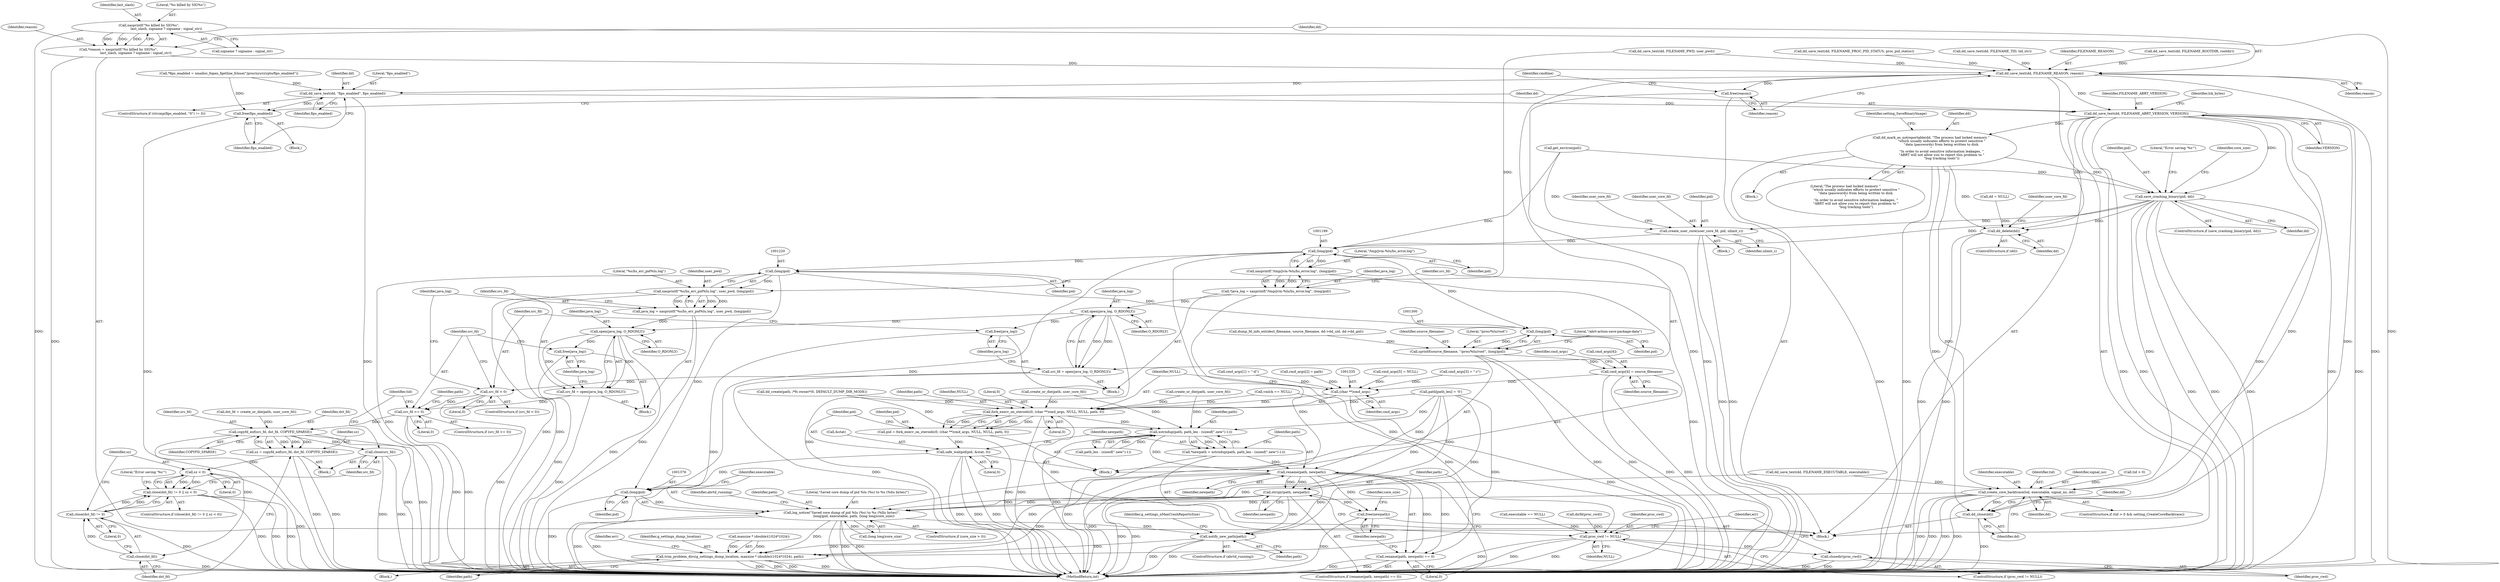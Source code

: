 digraph "0_abrt_3c1b60cfa62d39e5fff5a53a5bc53dae189e740e@API" {
"1001038" [label="(Call,xasprintf(\"%s killed by SIG%s\",\n                                 last_slash, signame ? signame : signal_str))"];
"1001036" [label="(Call,*reason = xasprintf(\"%s killed by SIG%s\",\n                                 last_slash, signame ? signame : signal_str))"];
"1001045" [label="(Call,dd_save_text(dd, FILENAME_REASON, reason))"];
"1001049" [label="(Call,free(reason))"];
"1001079" [label="(Call,dd_save_text(dd, \"fips_enabled\", fips_enabled))"];
"1001083" [label="(Call,free(fips_enabled))"];
"1001085" [label="(Call,dd_save_text(dd, FILENAME_ABRT_VERSION, VERSION))"];
"1001123" [label="(Call,dd_mark_as_notreportable(dd, \"The process had locked memory \"\n                    \"which usually indicates efforts to protect sensitive \"\n                    \"data (passwords) from being written to disk.\n\"\n                    \"In order to avoid sensitive information leakages, \"\n                    \"ABRT will not allow you to report this problem to \"\n                    \"bug tracking tools\"))"];
"1001130" [label="(Call,save_crashing_binary(pid, dd))"];
"1001184" [label="(Call,create_user_core(user_core_fd, pid, ulimit_c))"];
"1001198" [label="(Call,(long)pid)"];
"1001196" [label="(Call,xasprintf(\"/tmp/jvm-%lu/hs_error.log\", (long)pid))"];
"1001194" [label="(Call,*java_log = xasprintf(\"/tmp/jvm-%lu/hs_error.log\", (long)pid))"];
"1001204" [label="(Call,open(java_log, O_RDONLY))"];
"1001202" [label="(Call,src_fd = open(java_log, O_RDONLY))"];
"1001210" [label="(Call,src_fd < 0)"];
"1001230" [label="(Call,src_fd >= 0)"];
"1001248" [label="(Call,copyfd_eof(src_fd, dst_fd, COPYFD_SPARSE))"];
"1001246" [label="(Call,sz = copyfd_eof(src_fd, dst_fd, COPYFD_SPARSE))"];
"1001258" [label="(Call,sz < 0)"];
"1001253" [label="(Call,close(dst_fd) != 0 || sz < 0)"];
"1001255" [label="(Call,close(dst_fd))"];
"1001254" [label="(Call,close(dst_fd) != 0)"];
"1001266" [label="(Call,close(src_fd))"];
"1001207" [label="(Call,free(java_log))"];
"1001224" [label="(Call,open(java_log, O_RDONLY))"];
"1001222" [label="(Call,src_fd = open(java_log, O_RDONLY))"];
"1001227" [label="(Call,free(java_log))"];
"1001219" [label="(Call,(long)pid)"];
"1001216" [label="(Call,xasprintf(\"%s/hs_err_pid%lu.log\", user_pwd, (long)pid))"];
"1001214" [label="(Call,java_log = xasprintf(\"%s/hs_err_pid%lu.log\", user_pwd, (long)pid))"];
"1001299" [label="(Call,(long)pid)"];
"1001296" [label="(Call,sprintf(source_filename, \"/proc/%lu/root\", (long)pid))"];
"1001319" [label="(Call,cmd_args[4] = source_filename)"];
"1001334" [label="(Call,(char **)cmd_args)"];
"1001332" [label="(Call,fork_execv_on_steroids(0, (char **)cmd_args, NULL, NULL, path, 0))"];
"1001330" [label="(Call,pid = fork_execv_on_steroids(0, (char **)cmd_args, NULL, NULL, path, 0))"];
"1001342" [label="(Call,safe_waitpid(pid, &stat, 0))"];
"1001375" [label="(Call,(long)pid)"];
"1001373" [label="(Call,log_notice(\"Saved core dump of pid %lu (%s) to %s (%llu bytes)\",\n                       (long)pid, executable, path, (long long)core_size))"];
"1001385" [label="(Call,notify_new_path(path))"];
"1001403" [label="(Call,trim_problem_dirs(g_settings_dump_location, maxsize * (double)(1024*1024), path))"];
"1001350" [label="(Call,xstrndup(path, path_len - (sizeof(\".new\")-1)))"];
"1001348" [label="(Call,*newpath = xstrndup(path, path_len - (sizeof(\".new\")-1)))"];
"1001360" [label="(Call,rename(path, newpath))"];
"1001359" [label="(Call,rename(path, newpath) == 0)"];
"1001364" [label="(Call,strcpy(path, newpath))"];
"1001367" [label="(Call,free(newpath))"];
"1001438" [label="(Call,proc_cwd != NULL)"];
"1001441" [label="(Call,closedir(proc_cwd))"];
"1001274" [label="(Call,create_core_backtrace(tid, executable, signal_no, dd))"];
"1001279" [label="(Call,dd_close(dd))"];
"1001426" [label="(Call,dd_delete(dd))"];
"1001259" [label="(Identifier,sz)"];
"1001258" [label="(Call,sz < 0)"];
"1001352" [label="(Call,path_len - (sizeof(\".new\")-1))"];
"1001349" [label="(Identifier,newpath)"];
"1001303" [label="(Literal,\"/abrt-action-save-package-data\")"];
"1001212" [label="(Literal,0)"];
"1001331" [label="(Identifier,pid)"];
"1001378" [label="(Identifier,executable)"];
"1001232" [label="(Literal,0)"];
"1001284" [label="(Call,path[path_len] = '\0')"];
"1001197" [label="(Literal,\"/tmp/jvm-%lu/hs_error.log\")"];
"1001386" [label="(Identifier,path)"];
"1001362" [label="(Identifier,newpath)"];
"1001088" [label="(Identifier,VERSION)"];
"1001085" [label="(Call,dd_save_text(dd, FILENAME_ABRT_VERSION, VERSION))"];
"1001204" [label="(Call,open(java_log, O_RDONLY))"];
"1001123" [label="(Call,dd_mark_as_notreportable(dd, \"The process had locked memory \"\n                    \"which usually indicates efforts to protect sensitive \"\n                    \"data (passwords) from being written to disk.\n\"\n                    \"In order to avoid sensitive information leakages, \"\n                    \"ABRT will not allow you to report this problem to \"\n                    \"bug tracking tools\"))"];
"1001203" [label="(Identifier,src_fd)"];
"1001226" [label="(Identifier,O_RDONLY)"];
"1001083" [label="(Call,free(fips_enabled))"];
"1001231" [label="(Identifier,src_fd)"];
"1001248" [label="(Call,copyfd_eof(src_fd, dst_fd, COPYFD_SPARSE))"];
"1001192" [label="(Block,)"];
"1001271" [label="(Identifier,tid)"];
"1001257" [label="(Literal,0)"];
"1001223" [label="(Identifier,src_fd)"];
"1001340" [label="(Literal,0)"];
"1000992" [label="(Call,dd_save_text(dd, FILENAME_EXECUTABLE, executable))"];
"1001440" [label="(Identifier,NULL)"];
"1001129" [label="(ControlStructure,if (save_crashing_binary(pid, dd)))"];
"1001336" [label="(Identifier,cmd_args)"];
"1001426" [label="(Call,dd_delete(dd))"];
"1001320" [label="(Call,cmd_args[4])"];
"1001049" [label="(Call,free(reason))"];
"1001036" [label="(Call,*reason = xasprintf(\"%s killed by SIG%s\",\n                                 last_slash, signame ? signame : signal_str))"];
"1001281" [label="(Call,dd = NULL)"];
"1001187" [label="(Identifier,ulimit_c)"];
"1001045" [label="(Call,dd_save_text(dd, FILENAME_REASON, reason))"];
"1001087" [label="(Identifier,FILENAME_ABRT_VERSION)"];
"1001189" [label="(Identifier,user_core_fd)"];
"1001350" [label="(Call,xstrndup(path, path_len - (sizeof(\".new\")-1)))"];
"1001433" [label="(Call,dirfd(proc_cwd))"];
"1000883" [label="(Call,dump_fd_info_ext(dest_filename, source_filename, dd->dd_uid, dd->dd_gid))"];
"1001326" [label="(Identifier,cmd_args)"];
"1001125" [label="(Literal,\"The process had locked memory \"\n                    \"which usually indicates efforts to protect sensitive \"\n                    \"data (passwords) from being written to disk.\n\"\n                    \"In order to avoid sensitive information leakages, \"\n                    \"ABRT will not allow you to report this problem to \"\n                    \"bug tracking tools\")"];
"1001445" [label="(MethodReturn,int)"];
"1001439" [label="(Identifier,proc_cwd)"];
"1001037" [label="(Identifier,reason)"];
"1001010" [label="(Call,dd_save_text(dd, FILENAME_PWD, user_pwd))"];
"1001195" [label="(Identifier,java_log)"];
"1001079" [label="(Call,dd_save_text(dd, \"fips_enabled\", fips_enabled))"];
"1001251" [label="(Identifier,COPYFD_SPARSE)"];
"1001253" [label="(Call,close(dst_fd) != 0 || sz < 0)"];
"1001385" [label="(Call,notify_new_path(path))"];
"1001081" [label="(Literal,\"fips_enabled\")"];
"1001249" [label="(Identifier,src_fd)"];
"1000781" [label="(Block,)"];
"1001324" [label="(Call,cmd_args[5] = NULL)"];
"1001247" [label="(Identifier,sz)"];
"1001299" [label="(Call,(long)pid)"];
"1001066" [label="(Call,*fips_enabled = xmalloc_fopen_fgetline_fclose(\"/proc/sys/crypto/fips_enabled\"))"];
"1001384" [label="(Identifier,abrtd_running)"];
"1001389" [label="(Identifier,g_settings_nMaxCrashReportsSize)"];
"1001441" [label="(Call,closedir(proc_cwd))"];
"1001363" [label="(Literal,0)"];
"1001200" [label="(Identifier,pid)"];
"1001369" [label="(ControlStructure,if (core_size > 0))"];
"1001276" [label="(Identifier,executable)"];
"1001391" [label="(Block,)"];
"1001424" [label="(ControlStructure,if (dd))"];
"1001225" [label="(Identifier,java_log)"];
"1001038" [label="(Call,xasprintf(\"%s killed by SIG%s\",\n                                 last_slash, signame ? signame : signal_str))"];
"1001004" [label="(Call,dd_save_text(dd, FILENAME_PROC_PID_STATUS, proc_pid_status))"];
"1001216" [label="(Call,xasprintf(\"%s/hs_err_pid%lu.log\", user_pwd, (long)pid))"];
"1001233" [label="(Block,)"];
"1001236" [label="(Identifier,path)"];
"1001215" [label="(Identifier,java_log)"];
"1001267" [label="(Identifier,src_fd)"];
"1001295" [label="(Block,)"];
"1001210" [label="(Call,src_fd < 0)"];
"1001255" [label="(Call,close(dst_fd))"];
"1001016" [label="(Call,dd_save_text(dd, FILENAME_TID, tid_str))"];
"1001207" [label="(Call,free(java_log))"];
"1001275" [label="(Identifier,tid)"];
"1001148" [label="(Call,create_or_die(path, user_core_fd))"];
"1001040" [label="(Identifier,last_slash)"];
"1001131" [label="(Identifier,pid)"];
"1001246" [label="(Call,sz = copyfd_eof(src_fd, dst_fd, COPYFD_SPARSE))"];
"1001274" [label="(Call,create_core_backtrace(tid, executable, signal_no, dd))"];
"1001221" [label="(Identifier,pid)"];
"1001368" [label="(Identifier,newpath)"];
"1001050" [label="(Identifier,reason)"];
"1001296" [label="(Call,sprintf(source_filename, \"/proc/%lu/root\", (long)pid))"];
"1001256" [label="(Identifier,dst_fd)"];
"1001379" [label="(Identifier,path)"];
"1001412" [label="(Identifier,path)"];
"1001333" [label="(Literal,0)"];
"1001344" [label="(Call,&stat)"];
"1001254" [label="(Call,close(dst_fd) != 0)"];
"1001405" [label="(Call,maxsize * (double)(1024*1024))"];
"1001130" [label="(Call,save_crashing_binary(pid, dd))"];
"1001135" [label="(Literal,\"Error saving '%s'\")"];
"1001229" [label="(ControlStructure,if (src_fd >= 0))"];
"1001091" [label="(Identifier,lck_bytes)"];
"1001323" [label="(Identifier,source_filename)"];
"1001314" [label="(Call,cmd_args[3] = \"-r\")"];
"1001358" [label="(ControlStructure,if (rename(path, newpath) == 0))"];
"1001366" [label="(Identifier,newpath)"];
"1001214" [label="(Call,java_log = xasprintf(\"%s/hs_err_pid%lu.log\", user_pwd, (long)pid))"];
"1001444" [label="(Identifier,err)"];
"1001041" [label="(Call,signame ? signame : signal_str)"];
"1001240" [label="(Call,dst_fd = create_or_die(path, user_core_fd))"];
"1001252" [label="(ControlStructure,if (close(dst_fd) != 0 || sz < 0))"];
"1001218" [label="(Identifier,user_pwd)"];
"1001082" [label="(Identifier,fips_enabled)"];
"1001224" [label="(Call,open(java_log, O_RDONLY))"];
"1001208" [label="(Identifier,java_log)"];
"1001442" [label="(Identifier,proc_cwd)"];
"1001196" [label="(Call,xasprintf(\"/tmp/jvm-%lu/hs_error.log\", (long)pid))"];
"1001371" [label="(Identifier,core_size)"];
"1001427" [label="(Identifier,dd)"];
"1001430" [label="(Identifier,user_core_fd)"];
"1001211" [label="(Identifier,src_fd)"];
"1001438" [label="(Call,proc_cwd != NULL)"];
"1001403" [label="(Call,trim_problem_dirs(g_settings_dump_location, maxsize * (double)(1024*1024), path))"];
"1001084" [label="(Identifier,fips_enabled)"];
"1001343" [label="(Identifier,pid)"];
"1001242" [label="(Call,create_or_die(path, user_core_fd))"];
"1001184" [label="(Call,create_user_core(user_core_fd, pid, ulimit_c))"];
"1001338" [label="(Identifier,NULL)"];
"1001061" [label="(Call,get_environ(pid))"];
"1001127" [label="(Identifier,setting_SaveBinaryImage)"];
"1001048" [label="(Identifier,reason)"];
"1001194" [label="(Call,*java_log = xasprintf(\"/tmp/jvm-%lu/hs_error.log\", (long)pid))"];
"1001278" [label="(Identifier,dd)"];
"1001268" [label="(ControlStructure,if (tid > 0 && setting_CreateCoreBacktrace))"];
"1001282" [label="(Identifier,dd)"];
"1001230" [label="(Call,src_fd >= 0)"];
"1001304" [label="(Call,cmd_args[1] = \"-d\")"];
"1001213" [label="(Block,)"];
"1001334" [label="(Call,(char **)cmd_args)"];
"1001222" [label="(Call,src_fd = open(java_log, O_RDONLY))"];
"1001337" [label="(Identifier,NULL)"];
"1001383" [label="(ControlStructure,if (abrtd_running))"];
"1001183" [label="(Block,)"];
"1001260" [label="(Literal,0)"];
"1001185" [label="(Identifier,user_core_fd)"];
"1001279" [label="(Call,dd_close(dd))"];
"1001301" [label="(Identifier,pid)"];
"1001330" [label="(Call,pid = fork_execv_on_steroids(0, (char **)cmd_args, NULL, NULL, path, 0))"];
"1001414" [label="(Identifier,err)"];
"1001437" [label="(ControlStructure,if (proc_cwd != NULL))"];
"1001332" [label="(Call,fork_execv_on_steroids(0, (char **)cmd_args, NULL, NULL, path, 0))"];
"1001380" [label="(Call,(long long)core_size)"];
"1001046" [label="(Identifier,dd)"];
"1001047" [label="(Identifier,FILENAME_REASON)"];
"1001404" [label="(Identifier,g_settings_dump_location)"];
"1001365" [label="(Identifier,path)"];
"1001277" [label="(Identifier,signal_no)"];
"1001297" [label="(Identifier,source_filename)"];
"1001140" [label="(Identifier,core_size)"];
"1001228" [label="(Identifier,java_log)"];
"1001377" [label="(Identifier,pid)"];
"1001351" [label="(Identifier,path)"];
"1001319" [label="(Call,cmd_args[4] = source_filename)"];
"1001227" [label="(Call,free(java_log))"];
"1001039" [label="(Literal,\"%s killed by SIG%s\")"];
"1001073" [label="(ControlStructure,if (strcmp(fips_enabled, \"0\") != 0))"];
"1001375" [label="(Call,(long)pid)"];
"1001339" [label="(Identifier,path)"];
"1001219" [label="(Call,(long)pid)"];
"1001217" [label="(Literal,\"%s/hs_err_pid%lu.log\")"];
"1001270" [label="(Call,tid > 0)"];
"1001346" [label="(Literal,0)"];
"1001206" [label="(Identifier,O_RDONLY)"];
"1001132" [label="(Identifier,dd)"];
"1001080" [label="(Identifier,dd)"];
"1001186" [label="(Identifier,pid)"];
"1001202" [label="(Call,src_fd = open(java_log, O_RDONLY))"];
"1001100" [label="(Call,vmlck == NULL)"];
"1001361" [label="(Identifier,path)"];
"1001122" [label="(Block,)"];
"1001198" [label="(Call,(long)pid)"];
"1001280" [label="(Identifier,dd)"];
"1001348" [label="(Call,*newpath = xstrndup(path, path_len - (sizeof(\".new\")-1)))"];
"1001053" [label="(Identifier,cmdline)"];
"1001364" [label="(Call,strcpy(path, newpath))"];
"1001359" [label="(Call,rename(path, newpath) == 0)"];
"1000775" [label="(Call,dd_create(path, /*fs owner*/0, DEFAULT_DUMP_DIR_MODE))"];
"1000579" [label="(Call,executable == NULL)"];
"1001342" [label="(Call,safe_waitpid(pid, &stat, 0))"];
"1001209" [label="(ControlStructure,if (src_fd < 0))"];
"1001298" [label="(Literal,\"/proc/%lu/root\")"];
"1001373" [label="(Call,log_notice(\"Saved core dump of pid %lu (%s) to %s (%llu bytes)\",\n                       (long)pid, executable, path, (long long)core_size))"];
"1001374" [label="(Literal,\"Saved core dump of pid %lu (%s) to %s (%llu bytes)\")"];
"1001029" [label="(Call,dd_save_text(dd, FILENAME_ROOTDIR, rootdir))"];
"1001263" [label="(Literal,\"Error saving '%s'\")"];
"1001367" [label="(Call,free(newpath))"];
"1001124" [label="(Identifier,dd)"];
"1001266" [label="(Call,close(src_fd))"];
"1001205" [label="(Identifier,java_log)"];
"1001309" [label="(Call,cmd_args[2] = path)"];
"1001086" [label="(Identifier,dd)"];
"1001360" [label="(Call,rename(path, newpath))"];
"1001072" [label="(Block,)"];
"1001250" [label="(Identifier,dst_fd)"];
"1001038" -> "1001036"  [label="AST: "];
"1001038" -> "1001041"  [label="CFG: "];
"1001039" -> "1001038"  [label="AST: "];
"1001040" -> "1001038"  [label="AST: "];
"1001041" -> "1001038"  [label="AST: "];
"1001036" -> "1001038"  [label="CFG: "];
"1001038" -> "1001445"  [label="DDG: "];
"1001038" -> "1001445"  [label="DDG: "];
"1001038" -> "1001036"  [label="DDG: "];
"1001038" -> "1001036"  [label="DDG: "];
"1001038" -> "1001036"  [label="DDG: "];
"1001036" -> "1000781"  [label="AST: "];
"1001037" -> "1001036"  [label="AST: "];
"1001046" -> "1001036"  [label="CFG: "];
"1001036" -> "1001445"  [label="DDG: "];
"1001036" -> "1001045"  [label="DDG: "];
"1001045" -> "1000781"  [label="AST: "];
"1001045" -> "1001048"  [label="CFG: "];
"1001046" -> "1001045"  [label="AST: "];
"1001047" -> "1001045"  [label="AST: "];
"1001048" -> "1001045"  [label="AST: "];
"1001050" -> "1001045"  [label="CFG: "];
"1001045" -> "1001445"  [label="DDG: "];
"1001045" -> "1001445"  [label="DDG: "];
"1001029" -> "1001045"  [label="DDG: "];
"1001010" -> "1001045"  [label="DDG: "];
"1001004" -> "1001045"  [label="DDG: "];
"1001016" -> "1001045"  [label="DDG: "];
"1001045" -> "1001049"  [label="DDG: "];
"1001045" -> "1001079"  [label="DDG: "];
"1001045" -> "1001085"  [label="DDG: "];
"1001049" -> "1000781"  [label="AST: "];
"1001049" -> "1001050"  [label="CFG: "];
"1001050" -> "1001049"  [label="AST: "];
"1001053" -> "1001049"  [label="CFG: "];
"1001049" -> "1001445"  [label="DDG: "];
"1001079" -> "1001073"  [label="AST: "];
"1001079" -> "1001082"  [label="CFG: "];
"1001080" -> "1001079"  [label="AST: "];
"1001081" -> "1001079"  [label="AST: "];
"1001082" -> "1001079"  [label="AST: "];
"1001084" -> "1001079"  [label="CFG: "];
"1001079" -> "1001445"  [label="DDG: "];
"1001066" -> "1001079"  [label="DDG: "];
"1001079" -> "1001083"  [label="DDG: "];
"1001079" -> "1001085"  [label="DDG: "];
"1001083" -> "1001072"  [label="AST: "];
"1001083" -> "1001084"  [label="CFG: "];
"1001084" -> "1001083"  [label="AST: "];
"1001086" -> "1001083"  [label="CFG: "];
"1001083" -> "1001445"  [label="DDG: "];
"1001066" -> "1001083"  [label="DDG: "];
"1001085" -> "1000781"  [label="AST: "];
"1001085" -> "1001088"  [label="CFG: "];
"1001086" -> "1001085"  [label="AST: "];
"1001087" -> "1001085"  [label="AST: "];
"1001088" -> "1001085"  [label="AST: "];
"1001091" -> "1001085"  [label="CFG: "];
"1001085" -> "1001445"  [label="DDG: "];
"1001085" -> "1001445"  [label="DDG: "];
"1001085" -> "1001445"  [label="DDG: "];
"1001085" -> "1001445"  [label="DDG: "];
"1001085" -> "1001123"  [label="DDG: "];
"1001085" -> "1001130"  [label="DDG: "];
"1001085" -> "1001274"  [label="DDG: "];
"1001085" -> "1001279"  [label="DDG: "];
"1001085" -> "1001426"  [label="DDG: "];
"1001123" -> "1001122"  [label="AST: "];
"1001123" -> "1001125"  [label="CFG: "];
"1001124" -> "1001123"  [label="AST: "];
"1001125" -> "1001123"  [label="AST: "];
"1001127" -> "1001123"  [label="CFG: "];
"1001123" -> "1001445"  [label="DDG: "];
"1001123" -> "1001445"  [label="DDG: "];
"1001123" -> "1001130"  [label="DDG: "];
"1001123" -> "1001274"  [label="DDG: "];
"1001123" -> "1001279"  [label="DDG: "];
"1001123" -> "1001426"  [label="DDG: "];
"1001130" -> "1001129"  [label="AST: "];
"1001130" -> "1001132"  [label="CFG: "];
"1001131" -> "1001130"  [label="AST: "];
"1001132" -> "1001130"  [label="AST: "];
"1001135" -> "1001130"  [label="CFG: "];
"1001140" -> "1001130"  [label="CFG: "];
"1001130" -> "1001445"  [label="DDG: "];
"1001130" -> "1001445"  [label="DDG: "];
"1001130" -> "1001445"  [label="DDG: "];
"1001061" -> "1001130"  [label="DDG: "];
"1001130" -> "1001184"  [label="DDG: "];
"1001130" -> "1001198"  [label="DDG: "];
"1001130" -> "1001274"  [label="DDG: "];
"1001130" -> "1001279"  [label="DDG: "];
"1001130" -> "1001426"  [label="DDG: "];
"1001184" -> "1001183"  [label="AST: "];
"1001184" -> "1001187"  [label="CFG: "];
"1001185" -> "1001184"  [label="AST: "];
"1001186" -> "1001184"  [label="AST: "];
"1001187" -> "1001184"  [label="AST: "];
"1001189" -> "1001184"  [label="CFG: "];
"1001184" -> "1001445"  [label="DDG: "];
"1001184" -> "1001445"  [label="DDG: "];
"1001061" -> "1001184"  [label="DDG: "];
"1001184" -> "1001198"  [label="DDG: "];
"1001198" -> "1001196"  [label="AST: "];
"1001198" -> "1001200"  [label="CFG: "];
"1001199" -> "1001198"  [label="AST: "];
"1001200" -> "1001198"  [label="AST: "];
"1001196" -> "1001198"  [label="CFG: "];
"1001198" -> "1001445"  [label="DDG: "];
"1001198" -> "1001196"  [label="DDG: "];
"1001061" -> "1001198"  [label="DDG: "];
"1001198" -> "1001219"  [label="DDG: "];
"1001198" -> "1001299"  [label="DDG: "];
"1001198" -> "1001375"  [label="DDG: "];
"1001196" -> "1001194"  [label="AST: "];
"1001197" -> "1001196"  [label="AST: "];
"1001194" -> "1001196"  [label="CFG: "];
"1001196" -> "1001445"  [label="DDG: "];
"1001196" -> "1001194"  [label="DDG: "];
"1001196" -> "1001194"  [label="DDG: "];
"1001194" -> "1001192"  [label="AST: "];
"1001195" -> "1001194"  [label="AST: "];
"1001203" -> "1001194"  [label="CFG: "];
"1001194" -> "1001445"  [label="DDG: "];
"1001194" -> "1001204"  [label="DDG: "];
"1001204" -> "1001202"  [label="AST: "];
"1001204" -> "1001206"  [label="CFG: "];
"1001205" -> "1001204"  [label="AST: "];
"1001206" -> "1001204"  [label="AST: "];
"1001202" -> "1001204"  [label="CFG: "];
"1001204" -> "1001445"  [label="DDG: "];
"1001204" -> "1001202"  [label="DDG: "];
"1001204" -> "1001202"  [label="DDG: "];
"1001204" -> "1001207"  [label="DDG: "];
"1001204" -> "1001224"  [label="DDG: "];
"1001202" -> "1001192"  [label="AST: "];
"1001203" -> "1001202"  [label="AST: "];
"1001208" -> "1001202"  [label="CFG: "];
"1001202" -> "1001445"  [label="DDG: "];
"1001202" -> "1001210"  [label="DDG: "];
"1001210" -> "1001209"  [label="AST: "];
"1001210" -> "1001212"  [label="CFG: "];
"1001211" -> "1001210"  [label="AST: "];
"1001212" -> "1001210"  [label="AST: "];
"1001215" -> "1001210"  [label="CFG: "];
"1001231" -> "1001210"  [label="CFG: "];
"1001210" -> "1001445"  [label="DDG: "];
"1001210" -> "1001230"  [label="DDG: "];
"1001230" -> "1001229"  [label="AST: "];
"1001230" -> "1001232"  [label="CFG: "];
"1001231" -> "1001230"  [label="AST: "];
"1001232" -> "1001230"  [label="AST: "];
"1001236" -> "1001230"  [label="CFG: "];
"1001271" -> "1001230"  [label="CFG: "];
"1001230" -> "1001445"  [label="DDG: "];
"1001230" -> "1001445"  [label="DDG: "];
"1001222" -> "1001230"  [label="DDG: "];
"1001230" -> "1001248"  [label="DDG: "];
"1001248" -> "1001246"  [label="AST: "];
"1001248" -> "1001251"  [label="CFG: "];
"1001249" -> "1001248"  [label="AST: "];
"1001250" -> "1001248"  [label="AST: "];
"1001251" -> "1001248"  [label="AST: "];
"1001246" -> "1001248"  [label="CFG: "];
"1001248" -> "1001445"  [label="DDG: "];
"1001248" -> "1001445"  [label="DDG: "];
"1001248" -> "1001246"  [label="DDG: "];
"1001248" -> "1001246"  [label="DDG: "];
"1001248" -> "1001246"  [label="DDG: "];
"1001240" -> "1001248"  [label="DDG: "];
"1001248" -> "1001255"  [label="DDG: "];
"1001248" -> "1001266"  [label="DDG: "];
"1001246" -> "1001233"  [label="AST: "];
"1001247" -> "1001246"  [label="AST: "];
"1001256" -> "1001246"  [label="CFG: "];
"1001246" -> "1001445"  [label="DDG: "];
"1001246" -> "1001445"  [label="DDG: "];
"1001246" -> "1001258"  [label="DDG: "];
"1001258" -> "1001253"  [label="AST: "];
"1001258" -> "1001260"  [label="CFG: "];
"1001259" -> "1001258"  [label="AST: "];
"1001260" -> "1001258"  [label="AST: "];
"1001253" -> "1001258"  [label="CFG: "];
"1001258" -> "1001445"  [label="DDG: "];
"1001258" -> "1001253"  [label="DDG: "];
"1001258" -> "1001253"  [label="DDG: "];
"1001253" -> "1001252"  [label="AST: "];
"1001253" -> "1001254"  [label="CFG: "];
"1001254" -> "1001253"  [label="AST: "];
"1001263" -> "1001253"  [label="CFG: "];
"1001267" -> "1001253"  [label="CFG: "];
"1001253" -> "1001445"  [label="DDG: "];
"1001253" -> "1001445"  [label="DDG: "];
"1001253" -> "1001445"  [label="DDG: "];
"1001254" -> "1001253"  [label="DDG: "];
"1001254" -> "1001253"  [label="DDG: "];
"1001255" -> "1001254"  [label="AST: "];
"1001255" -> "1001256"  [label="CFG: "];
"1001256" -> "1001255"  [label="AST: "];
"1001257" -> "1001255"  [label="CFG: "];
"1001255" -> "1001445"  [label="DDG: "];
"1001255" -> "1001254"  [label="DDG: "];
"1001254" -> "1001257"  [label="CFG: "];
"1001257" -> "1001254"  [label="AST: "];
"1001259" -> "1001254"  [label="CFG: "];
"1001254" -> "1001445"  [label="DDG: "];
"1001266" -> "1001233"  [label="AST: "];
"1001266" -> "1001267"  [label="CFG: "];
"1001267" -> "1001266"  [label="AST: "];
"1001271" -> "1001266"  [label="CFG: "];
"1001266" -> "1001445"  [label="DDG: "];
"1001266" -> "1001445"  [label="DDG: "];
"1001207" -> "1001192"  [label="AST: "];
"1001207" -> "1001208"  [label="CFG: "];
"1001208" -> "1001207"  [label="AST: "];
"1001211" -> "1001207"  [label="CFG: "];
"1001207" -> "1001445"  [label="DDG: "];
"1001224" -> "1001222"  [label="AST: "];
"1001224" -> "1001226"  [label="CFG: "];
"1001225" -> "1001224"  [label="AST: "];
"1001226" -> "1001224"  [label="AST: "];
"1001222" -> "1001224"  [label="CFG: "];
"1001224" -> "1001445"  [label="DDG: "];
"1001224" -> "1001222"  [label="DDG: "];
"1001224" -> "1001222"  [label="DDG: "];
"1001214" -> "1001224"  [label="DDG: "];
"1001224" -> "1001227"  [label="DDG: "];
"1001222" -> "1001213"  [label="AST: "];
"1001223" -> "1001222"  [label="AST: "];
"1001228" -> "1001222"  [label="CFG: "];
"1001222" -> "1001445"  [label="DDG: "];
"1001227" -> "1001213"  [label="AST: "];
"1001227" -> "1001228"  [label="CFG: "];
"1001228" -> "1001227"  [label="AST: "];
"1001231" -> "1001227"  [label="CFG: "];
"1001227" -> "1001445"  [label="DDG: "];
"1001219" -> "1001216"  [label="AST: "];
"1001219" -> "1001221"  [label="CFG: "];
"1001220" -> "1001219"  [label="AST: "];
"1001221" -> "1001219"  [label="AST: "];
"1001216" -> "1001219"  [label="CFG: "];
"1001219" -> "1001445"  [label="DDG: "];
"1001219" -> "1001216"  [label="DDG: "];
"1001219" -> "1001299"  [label="DDG: "];
"1001219" -> "1001375"  [label="DDG: "];
"1001216" -> "1001214"  [label="AST: "];
"1001217" -> "1001216"  [label="AST: "];
"1001218" -> "1001216"  [label="AST: "];
"1001214" -> "1001216"  [label="CFG: "];
"1001216" -> "1001445"  [label="DDG: "];
"1001216" -> "1001445"  [label="DDG: "];
"1001216" -> "1001214"  [label="DDG: "];
"1001216" -> "1001214"  [label="DDG: "];
"1001216" -> "1001214"  [label="DDG: "];
"1001010" -> "1001216"  [label="DDG: "];
"1001214" -> "1001213"  [label="AST: "];
"1001215" -> "1001214"  [label="AST: "];
"1001223" -> "1001214"  [label="CFG: "];
"1001214" -> "1001445"  [label="DDG: "];
"1001299" -> "1001296"  [label="AST: "];
"1001299" -> "1001301"  [label="CFG: "];
"1001300" -> "1001299"  [label="AST: "];
"1001301" -> "1001299"  [label="AST: "];
"1001296" -> "1001299"  [label="CFG: "];
"1001299" -> "1001296"  [label="DDG: "];
"1001296" -> "1001295"  [label="AST: "];
"1001297" -> "1001296"  [label="AST: "];
"1001298" -> "1001296"  [label="AST: "];
"1001303" -> "1001296"  [label="CFG: "];
"1001296" -> "1001445"  [label="DDG: "];
"1001296" -> "1001445"  [label="DDG: "];
"1000883" -> "1001296"  [label="DDG: "];
"1001296" -> "1001319"  [label="DDG: "];
"1001319" -> "1001295"  [label="AST: "];
"1001319" -> "1001323"  [label="CFG: "];
"1001320" -> "1001319"  [label="AST: "];
"1001323" -> "1001319"  [label="AST: "];
"1001326" -> "1001319"  [label="CFG: "];
"1001319" -> "1001445"  [label="DDG: "];
"1001319" -> "1001445"  [label="DDG: "];
"1001319" -> "1001334"  [label="DDG: "];
"1001334" -> "1001332"  [label="AST: "];
"1001334" -> "1001336"  [label="CFG: "];
"1001335" -> "1001334"  [label="AST: "];
"1001336" -> "1001334"  [label="AST: "];
"1001337" -> "1001334"  [label="CFG: "];
"1001334" -> "1001445"  [label="DDG: "];
"1001334" -> "1001332"  [label="DDG: "];
"1001314" -> "1001334"  [label="DDG: "];
"1001309" -> "1001334"  [label="DDG: "];
"1001304" -> "1001334"  [label="DDG: "];
"1001324" -> "1001334"  [label="DDG: "];
"1001332" -> "1001330"  [label="AST: "];
"1001332" -> "1001340"  [label="CFG: "];
"1001333" -> "1001332"  [label="AST: "];
"1001337" -> "1001332"  [label="AST: "];
"1001338" -> "1001332"  [label="AST: "];
"1001339" -> "1001332"  [label="AST: "];
"1001340" -> "1001332"  [label="AST: "];
"1001330" -> "1001332"  [label="CFG: "];
"1001332" -> "1001445"  [label="DDG: "];
"1001332" -> "1001330"  [label="DDG: "];
"1001332" -> "1001330"  [label="DDG: "];
"1001332" -> "1001330"  [label="DDG: "];
"1001332" -> "1001330"  [label="DDG: "];
"1001100" -> "1001332"  [label="DDG: "];
"1001284" -> "1001332"  [label="DDG: "];
"1000775" -> "1001332"  [label="DDG: "];
"1001242" -> "1001332"  [label="DDG: "];
"1001148" -> "1001332"  [label="DDG: "];
"1001332" -> "1001350"  [label="DDG: "];
"1001332" -> "1001438"  [label="DDG: "];
"1001330" -> "1001295"  [label="AST: "];
"1001331" -> "1001330"  [label="AST: "];
"1001343" -> "1001330"  [label="CFG: "];
"1001330" -> "1001445"  [label="DDG: "];
"1001330" -> "1001342"  [label="DDG: "];
"1001342" -> "1001295"  [label="AST: "];
"1001342" -> "1001346"  [label="CFG: "];
"1001343" -> "1001342"  [label="AST: "];
"1001344" -> "1001342"  [label="AST: "];
"1001346" -> "1001342"  [label="AST: "];
"1001349" -> "1001342"  [label="CFG: "];
"1001342" -> "1001445"  [label="DDG: "];
"1001342" -> "1001445"  [label="DDG: "];
"1001342" -> "1001445"  [label="DDG: "];
"1001342" -> "1001375"  [label="DDG: "];
"1001375" -> "1001373"  [label="AST: "];
"1001375" -> "1001377"  [label="CFG: "];
"1001376" -> "1001375"  [label="AST: "];
"1001377" -> "1001375"  [label="AST: "];
"1001378" -> "1001375"  [label="CFG: "];
"1001375" -> "1001445"  [label="DDG: "];
"1001375" -> "1001373"  [label="DDG: "];
"1001373" -> "1001369"  [label="AST: "];
"1001373" -> "1001380"  [label="CFG: "];
"1001374" -> "1001373"  [label="AST: "];
"1001378" -> "1001373"  [label="AST: "];
"1001379" -> "1001373"  [label="AST: "];
"1001380" -> "1001373"  [label="AST: "];
"1001384" -> "1001373"  [label="CFG: "];
"1001373" -> "1001445"  [label="DDG: "];
"1001373" -> "1001445"  [label="DDG: "];
"1001373" -> "1001445"  [label="DDG: "];
"1001373" -> "1001445"  [label="DDG: "];
"1001373" -> "1001445"  [label="DDG: "];
"1001274" -> "1001373"  [label="DDG: "];
"1000992" -> "1001373"  [label="DDG: "];
"1001284" -> "1001373"  [label="DDG: "];
"1001364" -> "1001373"  [label="DDG: "];
"1001360" -> "1001373"  [label="DDG: "];
"1001380" -> "1001373"  [label="DDG: "];
"1001373" -> "1001385"  [label="DDG: "];
"1001373" -> "1001403"  [label="DDG: "];
"1001385" -> "1001383"  [label="AST: "];
"1001385" -> "1001386"  [label="CFG: "];
"1001386" -> "1001385"  [label="AST: "];
"1001389" -> "1001385"  [label="CFG: "];
"1001385" -> "1001445"  [label="DDG: "];
"1001385" -> "1001445"  [label="DDG: "];
"1001284" -> "1001385"  [label="DDG: "];
"1001364" -> "1001385"  [label="DDG: "];
"1001360" -> "1001385"  [label="DDG: "];
"1001385" -> "1001403"  [label="DDG: "];
"1001403" -> "1001391"  [label="AST: "];
"1001403" -> "1001412"  [label="CFG: "];
"1001404" -> "1001403"  [label="AST: "];
"1001405" -> "1001403"  [label="AST: "];
"1001412" -> "1001403"  [label="AST: "];
"1001414" -> "1001403"  [label="CFG: "];
"1001403" -> "1001445"  [label="DDG: "];
"1001403" -> "1001445"  [label="DDG: "];
"1001403" -> "1001445"  [label="DDG: "];
"1001403" -> "1001445"  [label="DDG: "];
"1001405" -> "1001403"  [label="DDG: "];
"1001405" -> "1001403"  [label="DDG: "];
"1001284" -> "1001403"  [label="DDG: "];
"1001364" -> "1001403"  [label="DDG: "];
"1001360" -> "1001403"  [label="DDG: "];
"1001350" -> "1001348"  [label="AST: "];
"1001350" -> "1001352"  [label="CFG: "];
"1001351" -> "1001350"  [label="AST: "];
"1001352" -> "1001350"  [label="AST: "];
"1001348" -> "1001350"  [label="CFG: "];
"1001350" -> "1001445"  [label="DDG: "];
"1001350" -> "1001348"  [label="DDG: "];
"1001350" -> "1001348"  [label="DDG: "];
"1000775" -> "1001350"  [label="DDG: "];
"1001242" -> "1001350"  [label="DDG: "];
"1001284" -> "1001350"  [label="DDG: "];
"1001148" -> "1001350"  [label="DDG: "];
"1001352" -> "1001350"  [label="DDG: "];
"1001352" -> "1001350"  [label="DDG: "];
"1001350" -> "1001360"  [label="DDG: "];
"1001348" -> "1000781"  [label="AST: "];
"1001349" -> "1001348"  [label="AST: "];
"1001361" -> "1001348"  [label="CFG: "];
"1001348" -> "1001445"  [label="DDG: "];
"1001348" -> "1001360"  [label="DDG: "];
"1001360" -> "1001359"  [label="AST: "];
"1001360" -> "1001362"  [label="CFG: "];
"1001361" -> "1001360"  [label="AST: "];
"1001362" -> "1001360"  [label="AST: "];
"1001363" -> "1001360"  [label="CFG: "];
"1001360" -> "1001445"  [label="DDG: "];
"1001360" -> "1001359"  [label="DDG: "];
"1001360" -> "1001359"  [label="DDG: "];
"1001284" -> "1001360"  [label="DDG: "];
"1001360" -> "1001364"  [label="DDG: "];
"1001360" -> "1001364"  [label="DDG: "];
"1001360" -> "1001367"  [label="DDG: "];
"1001359" -> "1001358"  [label="AST: "];
"1001359" -> "1001363"  [label="CFG: "];
"1001363" -> "1001359"  [label="AST: "];
"1001365" -> "1001359"  [label="CFG: "];
"1001368" -> "1001359"  [label="CFG: "];
"1001359" -> "1001445"  [label="DDG: "];
"1001359" -> "1001445"  [label="DDG: "];
"1001364" -> "1001358"  [label="AST: "];
"1001364" -> "1001366"  [label="CFG: "];
"1001365" -> "1001364"  [label="AST: "];
"1001366" -> "1001364"  [label="AST: "];
"1001368" -> "1001364"  [label="CFG: "];
"1001364" -> "1001445"  [label="DDG: "];
"1001364" -> "1001445"  [label="DDG: "];
"1001284" -> "1001364"  [label="DDG: "];
"1001364" -> "1001367"  [label="DDG: "];
"1001367" -> "1000781"  [label="AST: "];
"1001367" -> "1001368"  [label="CFG: "];
"1001368" -> "1001367"  [label="AST: "];
"1001371" -> "1001367"  [label="CFG: "];
"1001367" -> "1001445"  [label="DDG: "];
"1001438" -> "1001437"  [label="AST: "];
"1001438" -> "1001440"  [label="CFG: "];
"1001439" -> "1001438"  [label="AST: "];
"1001440" -> "1001438"  [label="AST: "];
"1001442" -> "1001438"  [label="CFG: "];
"1001444" -> "1001438"  [label="CFG: "];
"1001438" -> "1001445"  [label="DDG: "];
"1001438" -> "1001445"  [label="DDG: "];
"1001438" -> "1001445"  [label="DDG: "];
"1001433" -> "1001438"  [label="DDG: "];
"1001100" -> "1001438"  [label="DDG: "];
"1000579" -> "1001438"  [label="DDG: "];
"1001438" -> "1001441"  [label="DDG: "];
"1001441" -> "1001437"  [label="AST: "];
"1001441" -> "1001442"  [label="CFG: "];
"1001442" -> "1001441"  [label="AST: "];
"1001444" -> "1001441"  [label="CFG: "];
"1001441" -> "1001445"  [label="DDG: "];
"1001441" -> "1001445"  [label="DDG: "];
"1001274" -> "1001268"  [label="AST: "];
"1001274" -> "1001278"  [label="CFG: "];
"1001275" -> "1001274"  [label="AST: "];
"1001276" -> "1001274"  [label="AST: "];
"1001277" -> "1001274"  [label="AST: "];
"1001278" -> "1001274"  [label="AST: "];
"1001280" -> "1001274"  [label="CFG: "];
"1001274" -> "1001445"  [label="DDG: "];
"1001274" -> "1001445"  [label="DDG: "];
"1001274" -> "1001445"  [label="DDG: "];
"1001274" -> "1001445"  [label="DDG: "];
"1001270" -> "1001274"  [label="DDG: "];
"1000992" -> "1001274"  [label="DDG: "];
"1001274" -> "1001279"  [label="DDG: "];
"1001279" -> "1000781"  [label="AST: "];
"1001279" -> "1001280"  [label="CFG: "];
"1001280" -> "1001279"  [label="AST: "];
"1001282" -> "1001279"  [label="CFG: "];
"1001279" -> "1001445"  [label="DDG: "];
"1001426" -> "1001424"  [label="AST: "];
"1001426" -> "1001427"  [label="CFG: "];
"1001427" -> "1001426"  [label="AST: "];
"1001430" -> "1001426"  [label="CFG: "];
"1001426" -> "1001445"  [label="DDG: "];
"1001426" -> "1001445"  [label="DDG: "];
"1001281" -> "1001426"  [label="DDG: "];
}
